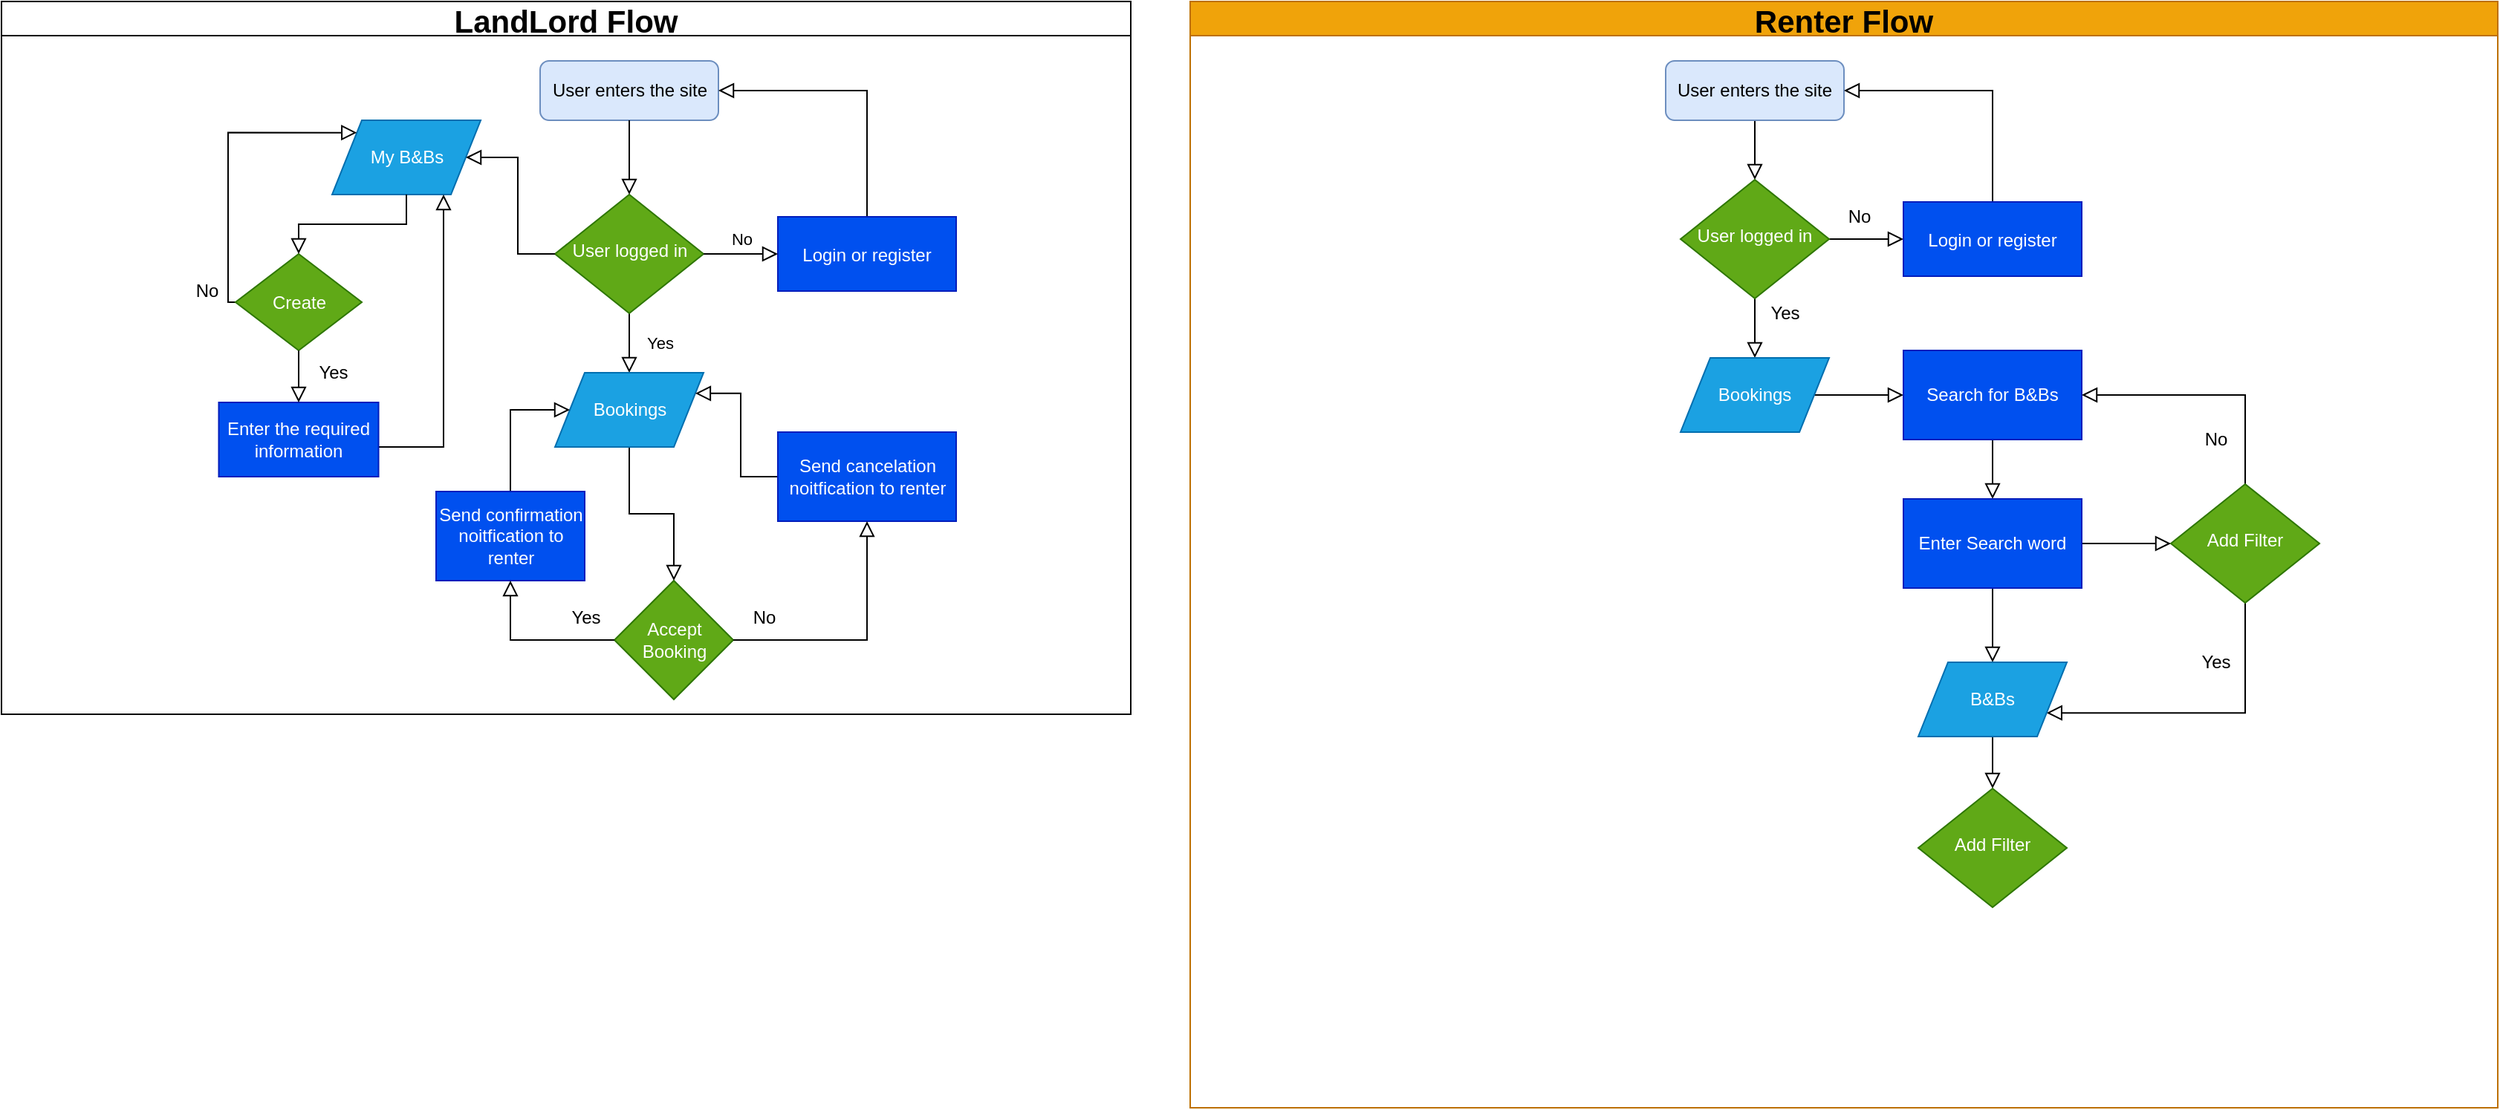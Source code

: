 <mxfile version="20.7.4" type="device"><diagram id="C5RBs43oDa-KdzZeNtuy" name="Page-1"><mxGraphModel dx="1851" dy="603" grid="1" gridSize="10" guides="1" tooltips="1" connect="1" arrows="1" fold="1" page="1" pageScale="1" pageWidth="827" pageHeight="1169" math="0" shadow="0"><root><mxCell id="WIyWlLk6GJQsqaUBKTNV-0"/><mxCell id="WIyWlLk6GJQsqaUBKTNV-1" parent="WIyWlLk6GJQsqaUBKTNV-0"/><mxCell id="ykLV4kivRGkSnxYYmfuk-60" value="LandLord Flow" style="swimlane;fontFamily=Helvetica;fontSize=21;fontColor=default;html=0;" vertex="1" parent="WIyWlLk6GJQsqaUBKTNV-1"><mxGeometry x="-140" y="15" width="760" height="480" as="geometry"/></mxCell><mxCell id="WIyWlLk6GJQsqaUBKTNV-3" value="User enters the site" style="rounded=1;whiteSpace=wrap;html=1;fontSize=12;glass=0;strokeWidth=1;shadow=0;fillColor=#dae8fc;strokeColor=#6c8ebf;" parent="ykLV4kivRGkSnxYYmfuk-60" vertex="1"><mxGeometry x="362.5" y="40" width="120" height="40" as="geometry"/></mxCell><mxCell id="WIyWlLk6GJQsqaUBKTNV-4" value="Yes" style="rounded=0;html=1;jettySize=auto;orthogonalLoop=1;fontSize=11;endArrow=block;endFill=0;endSize=8;strokeWidth=1;shadow=0;labelBackgroundColor=none;edgeStyle=orthogonalEdgeStyle;" parent="ykLV4kivRGkSnxYYmfuk-60" source="WIyWlLk6GJQsqaUBKTNV-6" edge="1"><mxGeometry y="20" relative="1" as="geometry"><mxPoint as="offset"/><mxPoint x="422.5" y="250.0" as="targetPoint"/></mxGeometry></mxCell><mxCell id="WIyWlLk6GJQsqaUBKTNV-6" value="User logged in" style="rhombus;whiteSpace=wrap;html=1;shadow=0;fontFamily=Helvetica;fontSize=12;align=center;strokeWidth=1;spacing=6;spacingTop=-4;fillColor=#60a917;fontColor=#ffffff;strokeColor=#2D7600;" parent="ykLV4kivRGkSnxYYmfuk-60" vertex="1"><mxGeometry x="372.5" y="130" width="100" height="80" as="geometry"/></mxCell><mxCell id="WIyWlLk6GJQsqaUBKTNV-2" value="" style="rounded=0;html=1;jettySize=auto;orthogonalLoop=1;fontSize=11;endArrow=block;endFill=0;endSize=8;strokeWidth=1;shadow=0;labelBackgroundColor=none;edgeStyle=orthogonalEdgeStyle;" parent="ykLV4kivRGkSnxYYmfuk-60" source="WIyWlLk6GJQsqaUBKTNV-3" target="WIyWlLk6GJQsqaUBKTNV-6" edge="1"><mxGeometry relative="1" as="geometry"/></mxCell><mxCell id="ykLV4kivRGkSnxYYmfuk-0" style="edgeStyle=orthogonalEdgeStyle;rounded=0;orthogonalLoop=1;jettySize=auto;html=1;entryX=1;entryY=0.5;entryDx=0;entryDy=0;endArrow=block;endFill=0;startSize=6;endSize=8;exitX=0.5;exitY=0;exitDx=0;exitDy=0;" edge="1" parent="ykLV4kivRGkSnxYYmfuk-60" source="ykLV4kivRGkSnxYYmfuk-16" target="WIyWlLk6GJQsqaUBKTNV-3"><mxGeometry relative="1" as="geometry"><mxPoint x="582.5" y="150" as="sourcePoint"/><Array as="points"><mxPoint x="582.5" y="160"/><mxPoint x="582.5" y="60"/></Array></mxGeometry></mxCell><mxCell id="ykLV4kivRGkSnxYYmfuk-12" value="Accept Booking" style="rhombus;whiteSpace=wrap;html=1;fillColor=#60a917;fontColor=#ffffff;strokeColor=#2D7600;" vertex="1" parent="ykLV4kivRGkSnxYYmfuk-60"><mxGeometry x="412.5" y="390" width="80" height="80" as="geometry"/></mxCell><mxCell id="ykLV4kivRGkSnxYYmfuk-16" value="Login or register" style="rounded=0;fillColor=#0050ef;fontColor=#ffffff;strokeColor=#001DBC;imageAspect=1;" vertex="1" parent="ykLV4kivRGkSnxYYmfuk-60"><mxGeometry x="522.5" y="145" width="120" height="50" as="geometry"/></mxCell><mxCell id="WIyWlLk6GJQsqaUBKTNV-5" value="No" style="edgeStyle=orthogonalEdgeStyle;rounded=0;html=1;jettySize=auto;orthogonalLoop=1;fontSize=11;endArrow=block;endFill=0;endSize=8;strokeWidth=1;shadow=0;labelBackgroundColor=none;entryX=0;entryY=0.5;entryDx=0;entryDy=0;" parent="ykLV4kivRGkSnxYYmfuk-60" source="WIyWlLk6GJQsqaUBKTNV-6" target="ykLV4kivRGkSnxYYmfuk-16" edge="1"><mxGeometry y="10" relative="1" as="geometry"><mxPoint as="offset"/><mxPoint x="522.5" y="170" as="targetPoint"/></mxGeometry></mxCell><mxCell id="ykLV4kivRGkSnxYYmfuk-26" value="Yes" style="text;html=1;align=center;verticalAlign=middle;resizable=0;points=[];autosize=1;strokeColor=none;fillColor=none;" vertex="1" parent="ykLV4kivRGkSnxYYmfuk-60"><mxGeometry x="372.5" y="400" width="40" height="30" as="geometry"/></mxCell><mxCell id="ykLV4kivRGkSnxYYmfuk-30" style="edgeStyle=orthogonalEdgeStyle;rounded=0;orthogonalLoop=1;jettySize=auto;html=1;entryX=0.5;entryY=0;entryDx=0;entryDy=0;endArrow=block;endFill=0;startSize=6;endSize=8;" edge="1" parent="ykLV4kivRGkSnxYYmfuk-60" source="ykLV4kivRGkSnxYYmfuk-28" target="ykLV4kivRGkSnxYYmfuk-12"><mxGeometry relative="1" as="geometry"/></mxCell><mxCell id="ykLV4kivRGkSnxYYmfuk-28" value="Bookings" style="shape=parallelogram;perimeter=parallelogramPerimeter;whiteSpace=wrap;html=1;fixedSize=1;fillColor=#1ba1e2;fontColor=#ffffff;strokeColor=#006EAF;" vertex="1" parent="ykLV4kivRGkSnxYYmfuk-60"><mxGeometry x="372.5" y="250" width="100" height="50" as="geometry"/></mxCell><mxCell id="ykLV4kivRGkSnxYYmfuk-35" value="No" style="text;html=1;align=center;verticalAlign=middle;resizable=0;points=[];autosize=1;strokeColor=none;fillColor=none;fontSize=12;" vertex="1" parent="ykLV4kivRGkSnxYYmfuk-60"><mxGeometry x="492.5" y="400" width="40" height="30" as="geometry"/></mxCell><mxCell id="ykLV4kivRGkSnxYYmfuk-38" style="edgeStyle=orthogonalEdgeStyle;rounded=0;orthogonalLoop=1;jettySize=auto;html=1;entryX=1;entryY=0.25;entryDx=0;entryDy=0;fontSize=12;endArrow=block;endFill=0;startSize=6;endSize=8;" edge="1" parent="ykLV4kivRGkSnxYYmfuk-60" source="ykLV4kivRGkSnxYYmfuk-36" target="ykLV4kivRGkSnxYYmfuk-28"><mxGeometry relative="1" as="geometry"/></mxCell><mxCell id="ykLV4kivRGkSnxYYmfuk-36" value="Send cancelation noitfication to renter" style="rounded=0;whiteSpace=wrap;html=1;fontSize=12;fillColor=#0050ef;strokeColor=#001DBC;fontColor=#ffffff;" vertex="1" parent="ykLV4kivRGkSnxYYmfuk-60"><mxGeometry x="522.5" y="290" width="120" height="60" as="geometry"/></mxCell><mxCell id="ykLV4kivRGkSnxYYmfuk-37" style="edgeStyle=orthogonalEdgeStyle;rounded=0;orthogonalLoop=1;jettySize=auto;html=1;entryX=0.5;entryY=1;entryDx=0;entryDy=0;fontSize=12;endArrow=block;endFill=0;startSize=6;endSize=8;" edge="1" parent="ykLV4kivRGkSnxYYmfuk-60" source="ykLV4kivRGkSnxYYmfuk-12" target="ykLV4kivRGkSnxYYmfuk-36"><mxGeometry relative="1" as="geometry"/></mxCell><mxCell id="ykLV4kivRGkSnxYYmfuk-40" style="edgeStyle=orthogonalEdgeStyle;rounded=0;orthogonalLoop=1;jettySize=auto;html=1;entryX=0;entryY=0.5;entryDx=0;entryDy=0;fontSize=12;endArrow=block;endFill=0;startSize=6;endSize=8;" edge="1" parent="ykLV4kivRGkSnxYYmfuk-60" source="ykLV4kivRGkSnxYYmfuk-39" target="ykLV4kivRGkSnxYYmfuk-28"><mxGeometry relative="1" as="geometry"><Array as="points"><mxPoint x="342.5" y="275"/></Array></mxGeometry></mxCell><mxCell id="ykLV4kivRGkSnxYYmfuk-39" value="Send confirmation noitfication to renter" style="rounded=0;whiteSpace=wrap;html=1;fontSize=12;fillColor=#0050ef;strokeColor=#001DBC;fontColor=#ffffff;" vertex="1" parent="ykLV4kivRGkSnxYYmfuk-60"><mxGeometry x="292.5" y="330" width="100" height="60" as="geometry"/></mxCell><mxCell id="ykLV4kivRGkSnxYYmfuk-41" style="edgeStyle=orthogonalEdgeStyle;rounded=0;orthogonalLoop=1;jettySize=auto;html=1;entryX=0.5;entryY=1;entryDx=0;entryDy=0;fontSize=12;endArrow=block;endFill=0;startSize=6;endSize=8;" edge="1" parent="ykLV4kivRGkSnxYYmfuk-60" source="ykLV4kivRGkSnxYYmfuk-12" target="ykLV4kivRGkSnxYYmfuk-39"><mxGeometry relative="1" as="geometry"/></mxCell><mxCell id="ykLV4kivRGkSnxYYmfuk-44" value="My B&amp;amp;Bs" style="shape=parallelogram;perimeter=parallelogramPerimeter;whiteSpace=wrap;html=1;fixedSize=1;fillColor=#1ba1e2;fontColor=#ffffff;strokeColor=#006EAF;" vertex="1" parent="ykLV4kivRGkSnxYYmfuk-60"><mxGeometry x="222.5" y="80" width="100" height="50" as="geometry"/></mxCell><mxCell id="ykLV4kivRGkSnxYYmfuk-46" style="edgeStyle=orthogonalEdgeStyle;shape=connector;rounded=0;orthogonalLoop=1;jettySize=auto;html=1;entryX=1;entryY=0.5;entryDx=0;entryDy=0;labelBackgroundColor=default;strokeColor=default;fontFamily=Helvetica;fontSize=12;fontColor=default;endArrow=block;endFill=0;startSize=6;endSize=8;" edge="1" parent="ykLV4kivRGkSnxYYmfuk-60" source="WIyWlLk6GJQsqaUBKTNV-6" target="ykLV4kivRGkSnxYYmfuk-44"><mxGeometry relative="1" as="geometry"/></mxCell><mxCell id="ykLV4kivRGkSnxYYmfuk-55" style="edgeStyle=orthogonalEdgeStyle;shape=connector;rounded=0;orthogonalLoop=1;jettySize=auto;html=1;labelBackgroundColor=default;strokeColor=default;fontFamily=Helvetica;fontSize=12;fontColor=default;endArrow=block;endFill=0;startSize=6;endSize=8;entryX=0;entryY=0;entryDx=0;entryDy=0;" edge="1" parent="ykLV4kivRGkSnxYYmfuk-60" source="ykLV4kivRGkSnxYYmfuk-47" target="ykLV4kivRGkSnxYYmfuk-44"><mxGeometry relative="1" as="geometry"><mxPoint x="122.5" y="90" as="targetPoint"/><Array as="points"><mxPoint x="152.5" y="202"/><mxPoint x="152.5" y="88"/></Array></mxGeometry></mxCell><mxCell id="ykLV4kivRGkSnxYYmfuk-47" value="Create" style="rhombus;whiteSpace=wrap;html=1;fontFamily=Helvetica;fontSize=12;fontColor=#ffffff;fillColor=#60a917;strokeColor=#2D7600;" vertex="1" parent="ykLV4kivRGkSnxYYmfuk-60"><mxGeometry x="157.5" y="170" width="85" height="65" as="geometry"/></mxCell><mxCell id="ykLV4kivRGkSnxYYmfuk-48" style="edgeStyle=orthogonalEdgeStyle;shape=connector;rounded=0;orthogonalLoop=1;jettySize=auto;html=1;entryX=0.5;entryY=0;entryDx=0;entryDy=0;labelBackgroundColor=default;strokeColor=default;fontFamily=Helvetica;fontSize=12;fontColor=default;endArrow=block;endFill=0;startSize=6;endSize=8;" edge="1" parent="ykLV4kivRGkSnxYYmfuk-60" source="ykLV4kivRGkSnxYYmfuk-44" target="ykLV4kivRGkSnxYYmfuk-47"><mxGeometry relative="1" as="geometry"/></mxCell><mxCell id="ykLV4kivRGkSnxYYmfuk-58" style="edgeStyle=orthogonalEdgeStyle;shape=connector;rounded=0;orthogonalLoop=1;jettySize=auto;html=1;entryX=0.75;entryY=1;entryDx=0;entryDy=0;labelBackgroundColor=default;strokeColor=default;fontFamily=Helvetica;fontSize=12;fontColor=default;endArrow=block;endFill=0;startSize=6;endSize=8;" edge="1" parent="ykLV4kivRGkSnxYYmfuk-60" source="ykLV4kivRGkSnxYYmfuk-49" target="ykLV4kivRGkSnxYYmfuk-44"><mxGeometry relative="1" as="geometry"><Array as="points"><mxPoint x="297.5" y="300"/></Array></mxGeometry></mxCell><mxCell id="ykLV4kivRGkSnxYYmfuk-49" value="Enter the required information" style="rounded=0;whiteSpace=wrap;html=1;fontFamily=Helvetica;fontSize=12;fontColor=#ffffff;fillColor=#0050ef;strokeColor=#001DBC;" vertex="1" parent="ykLV4kivRGkSnxYYmfuk-60"><mxGeometry x="146.25" y="270" width="107.5" height="50" as="geometry"/></mxCell><mxCell id="ykLV4kivRGkSnxYYmfuk-50" style="edgeStyle=orthogonalEdgeStyle;shape=connector;rounded=0;orthogonalLoop=1;jettySize=auto;html=1;entryX=0.5;entryY=0;entryDx=0;entryDy=0;labelBackgroundColor=default;strokeColor=default;fontFamily=Helvetica;fontSize=12;fontColor=default;endArrow=block;endFill=0;startSize=6;endSize=8;" edge="1" parent="ykLV4kivRGkSnxYYmfuk-60" source="ykLV4kivRGkSnxYYmfuk-47" target="ykLV4kivRGkSnxYYmfuk-49"><mxGeometry relative="1" as="geometry"/></mxCell><mxCell id="ykLV4kivRGkSnxYYmfuk-56" value="No" style="text;html=1;align=center;verticalAlign=middle;resizable=0;points=[];autosize=1;strokeColor=none;fillColor=none;fontSize=12;fontFamily=Helvetica;fontColor=default;" vertex="1" parent="ykLV4kivRGkSnxYYmfuk-60"><mxGeometry x="117.5" y="180" width="40" height="30" as="geometry"/></mxCell><mxCell id="ykLV4kivRGkSnxYYmfuk-57" value="Yes" style="text;html=1;align=center;verticalAlign=middle;resizable=0;points=[];autosize=1;strokeColor=none;fillColor=none;fontSize=12;fontFamily=Helvetica;fontColor=default;" vertex="1" parent="ykLV4kivRGkSnxYYmfuk-60"><mxGeometry x="202.5" y="235" width="40" height="30" as="geometry"/></mxCell><mxCell id="ykLV4kivRGkSnxYYmfuk-111" value="Renter Flow" style="swimlane;fontFamily=Helvetica;fontSize=21;fontColor=#000000;html=0;fillColor=#f0a30a;strokeColor=#BD7000;" vertex="1" parent="WIyWlLk6GJQsqaUBKTNV-1"><mxGeometry x="660" y="15" width="880" height="745" as="geometry"/></mxCell><mxCell id="ykLV4kivRGkSnxYYmfuk-143" style="edgeStyle=orthogonalEdgeStyle;shape=connector;rounded=0;orthogonalLoop=1;jettySize=auto;html=1;labelBackgroundColor=default;strokeColor=default;fontFamily=Helvetica;fontSize=21;fontColor=default;endArrow=block;endFill=0;startSize=6;endSize=8;" edge="1" parent="ykLV4kivRGkSnxYYmfuk-111" source="ykLV4kivRGkSnxYYmfuk-140" target="ykLV4kivRGkSnxYYmfuk-142"><mxGeometry relative="1" as="geometry"/></mxCell><mxCell id="ykLV4kivRGkSnxYYmfuk-140" value="User enters the site" style="rounded=1;whiteSpace=wrap;html=1;fontSize=12;glass=0;strokeWidth=1;shadow=0;fillColor=#dae8fc;strokeColor=#6c8ebf;" vertex="1" parent="ykLV4kivRGkSnxYYmfuk-111"><mxGeometry x="320" y="40" width="120" height="40" as="geometry"/></mxCell><mxCell id="ykLV4kivRGkSnxYYmfuk-145" style="edgeStyle=orthogonalEdgeStyle;shape=connector;rounded=0;orthogonalLoop=1;jettySize=auto;html=1;labelBackgroundColor=default;strokeColor=default;fontFamily=Helvetica;fontSize=21;fontColor=default;endArrow=block;endFill=0;startSize=6;endSize=8;" edge="1" parent="ykLV4kivRGkSnxYYmfuk-111" source="ykLV4kivRGkSnxYYmfuk-142" target="ykLV4kivRGkSnxYYmfuk-144"><mxGeometry relative="1" as="geometry"/></mxCell><mxCell id="ykLV4kivRGkSnxYYmfuk-171" style="edgeStyle=orthogonalEdgeStyle;shape=connector;rounded=0;orthogonalLoop=1;jettySize=auto;html=1;labelBackgroundColor=default;strokeColor=default;fontFamily=Helvetica;fontSize=12;fontColor=default;endArrow=block;endFill=0;startSize=6;endSize=8;entryX=0.5;entryY=0;entryDx=0;entryDy=0;" edge="1" parent="ykLV4kivRGkSnxYYmfuk-111" source="ykLV4kivRGkSnxYYmfuk-142" target="ykLV4kivRGkSnxYYmfuk-172"><mxGeometry relative="1" as="geometry"><mxPoint x="380" y="235" as="targetPoint"/></mxGeometry></mxCell><mxCell id="ykLV4kivRGkSnxYYmfuk-142" value="User logged in" style="rhombus;whiteSpace=wrap;html=1;shadow=0;fontFamily=Helvetica;fontSize=12;align=center;strokeWidth=1;spacing=6;spacingTop=-4;fillColor=#60a917;fontColor=#ffffff;strokeColor=#2D7600;" vertex="1" parent="ykLV4kivRGkSnxYYmfuk-111"><mxGeometry x="330" y="120" width="100" height="80" as="geometry"/></mxCell><mxCell id="ykLV4kivRGkSnxYYmfuk-146" style="edgeStyle=orthogonalEdgeStyle;shape=connector;rounded=0;orthogonalLoop=1;jettySize=auto;html=1;entryX=1;entryY=0.5;entryDx=0;entryDy=0;labelBackgroundColor=default;strokeColor=default;fontFamily=Helvetica;fontSize=21;fontColor=default;endArrow=block;endFill=0;startSize=6;endSize=8;" edge="1" parent="ykLV4kivRGkSnxYYmfuk-111" source="ykLV4kivRGkSnxYYmfuk-144" target="ykLV4kivRGkSnxYYmfuk-140"><mxGeometry relative="1" as="geometry"><Array as="points"><mxPoint x="540" y="60"/></Array></mxGeometry></mxCell><mxCell id="ykLV4kivRGkSnxYYmfuk-144" value="Login or register" style="rounded=0;fillColor=#0050ef;fontColor=#ffffff;strokeColor=#001DBC;imageAspect=1;" vertex="1" parent="ykLV4kivRGkSnxYYmfuk-111"><mxGeometry x="480" y="135" width="120" height="50" as="geometry"/></mxCell><mxCell id="ykLV4kivRGkSnxYYmfuk-175" style="edgeStyle=orthogonalEdgeStyle;shape=connector;rounded=0;orthogonalLoop=1;jettySize=auto;html=1;labelBackgroundColor=default;strokeColor=default;fontFamily=Helvetica;fontSize=12;fontColor=default;endArrow=block;endFill=0;startSize=6;endSize=8;" edge="1" parent="ykLV4kivRGkSnxYYmfuk-111" source="ykLV4kivRGkSnxYYmfuk-172" target="ykLV4kivRGkSnxYYmfuk-174"><mxGeometry relative="1" as="geometry"/></mxCell><mxCell id="ykLV4kivRGkSnxYYmfuk-172" value="Bookings" style="shape=parallelogram;perimeter=parallelogramPerimeter;whiteSpace=wrap;html=1;fixedSize=1;fillColor=#1ba1e2;fontColor=#ffffff;strokeColor=#006EAF;" vertex="1" parent="ykLV4kivRGkSnxYYmfuk-111"><mxGeometry x="330" y="240" width="100" height="50" as="geometry"/></mxCell><mxCell id="ykLV4kivRGkSnxYYmfuk-178" style="edgeStyle=orthogonalEdgeStyle;shape=connector;rounded=0;orthogonalLoop=1;jettySize=auto;html=1;entryX=0.5;entryY=0;entryDx=0;entryDy=0;labelBackgroundColor=default;strokeColor=default;fontFamily=Helvetica;fontSize=12;fontColor=default;endArrow=block;endFill=0;startSize=6;endSize=8;" edge="1" parent="ykLV4kivRGkSnxYYmfuk-111" source="ykLV4kivRGkSnxYYmfuk-174" target="ykLV4kivRGkSnxYYmfuk-177"><mxGeometry relative="1" as="geometry"/></mxCell><mxCell id="ykLV4kivRGkSnxYYmfuk-174" value="Search for B&amp;amp;Bs" style="rounded=0;whiteSpace=wrap;html=1;fontFamily=Helvetica;fontSize=12;fontColor=#ffffff;fillColor=#0050ef;strokeColor=#001DBC;" vertex="1" parent="ykLV4kivRGkSnxYYmfuk-111"><mxGeometry x="480" y="235" width="120" height="60" as="geometry"/></mxCell><mxCell id="ykLV4kivRGkSnxYYmfuk-147" value="No" style="text;html=1;align=center;verticalAlign=middle;resizable=0;points=[];autosize=1;strokeColor=none;fillColor=none;fontSize=12;fontFamily=Helvetica;fontColor=default;" vertex="1" parent="ykLV4kivRGkSnxYYmfuk-111"><mxGeometry x="430" y="130" width="40" height="30" as="geometry"/></mxCell><mxCell id="ykLV4kivRGkSnxYYmfuk-176" value="Yes" style="text;html=1;align=center;verticalAlign=middle;resizable=0;points=[];autosize=1;strokeColor=none;fillColor=none;fontSize=12;fontFamily=Helvetica;fontColor=default;" vertex="1" parent="ykLV4kivRGkSnxYYmfuk-111"><mxGeometry x="380" y="195" width="40" height="30" as="geometry"/></mxCell><mxCell id="ykLV4kivRGkSnxYYmfuk-180" style="edgeStyle=orthogonalEdgeStyle;shape=connector;rounded=0;orthogonalLoop=1;jettySize=auto;html=1;labelBackgroundColor=default;strokeColor=default;fontFamily=Helvetica;fontSize=12;fontColor=default;endArrow=block;endFill=0;startSize=6;endSize=8;" edge="1" parent="ykLV4kivRGkSnxYYmfuk-111" source="ykLV4kivRGkSnxYYmfuk-177" target="ykLV4kivRGkSnxYYmfuk-179"><mxGeometry relative="1" as="geometry"/></mxCell><mxCell id="ykLV4kivRGkSnxYYmfuk-183" style="edgeStyle=orthogonalEdgeStyle;shape=connector;rounded=0;orthogonalLoop=1;jettySize=auto;html=1;entryX=0.5;entryY=0;entryDx=0;entryDy=0;labelBackgroundColor=default;strokeColor=default;fontFamily=Helvetica;fontSize=12;fontColor=default;endArrow=block;endFill=0;startSize=6;endSize=8;" edge="1" parent="ykLV4kivRGkSnxYYmfuk-111" source="ykLV4kivRGkSnxYYmfuk-177" target="ykLV4kivRGkSnxYYmfuk-181"><mxGeometry relative="1" as="geometry"/></mxCell><mxCell id="ykLV4kivRGkSnxYYmfuk-177" value="Enter Search word" style="rounded=0;whiteSpace=wrap;html=1;fontFamily=Helvetica;fontSize=12;fontColor=#ffffff;fillColor=#0050ef;strokeColor=#001DBC;" vertex="1" parent="ykLV4kivRGkSnxYYmfuk-111"><mxGeometry x="480" y="335" width="120" height="60" as="geometry"/></mxCell><mxCell id="ykLV4kivRGkSnxYYmfuk-182" style="edgeStyle=orthogonalEdgeStyle;shape=connector;rounded=0;orthogonalLoop=1;jettySize=auto;html=1;entryX=1;entryY=0.75;entryDx=0;entryDy=0;labelBackgroundColor=default;strokeColor=default;fontFamily=Helvetica;fontSize=12;fontColor=default;endArrow=block;endFill=0;startSize=6;endSize=8;" edge="1" parent="ykLV4kivRGkSnxYYmfuk-111" source="ykLV4kivRGkSnxYYmfuk-179" target="ykLV4kivRGkSnxYYmfuk-181"><mxGeometry relative="1" as="geometry"><Array as="points"><mxPoint x="710" y="479"/></Array></mxGeometry></mxCell><mxCell id="ykLV4kivRGkSnxYYmfuk-184" style="edgeStyle=orthogonalEdgeStyle;shape=connector;rounded=0;orthogonalLoop=1;jettySize=auto;html=1;entryX=1;entryY=0.5;entryDx=0;entryDy=0;labelBackgroundColor=default;strokeColor=default;fontFamily=Helvetica;fontSize=12;fontColor=default;endArrow=block;endFill=0;startSize=6;endSize=8;" edge="1" parent="ykLV4kivRGkSnxYYmfuk-111" source="ykLV4kivRGkSnxYYmfuk-179" target="ykLV4kivRGkSnxYYmfuk-174"><mxGeometry relative="1" as="geometry"><Array as="points"><mxPoint x="710" y="265"/></Array></mxGeometry></mxCell><mxCell id="ykLV4kivRGkSnxYYmfuk-179" value="Add Filter" style="rhombus;whiteSpace=wrap;html=1;shadow=0;fontFamily=Helvetica;fontSize=12;align=center;strokeWidth=1;spacing=6;spacingTop=-4;fillColor=#60a917;fontColor=#ffffff;strokeColor=#2D7600;" vertex="1" parent="ykLV4kivRGkSnxYYmfuk-111"><mxGeometry x="660" y="325" width="100" height="80" as="geometry"/></mxCell><mxCell id="ykLV4kivRGkSnxYYmfuk-188" style="edgeStyle=orthogonalEdgeStyle;shape=connector;rounded=0;orthogonalLoop=1;jettySize=auto;html=1;entryX=0.5;entryY=0;entryDx=0;entryDy=0;labelBackgroundColor=default;strokeColor=default;fontFamily=Helvetica;fontSize=12;fontColor=default;endArrow=block;endFill=0;startSize=6;endSize=8;" edge="1" parent="ykLV4kivRGkSnxYYmfuk-111" source="ykLV4kivRGkSnxYYmfuk-181" target="ykLV4kivRGkSnxYYmfuk-187"><mxGeometry relative="1" as="geometry"/></mxCell><mxCell id="ykLV4kivRGkSnxYYmfuk-181" value="B&amp;amp;Bs" style="shape=parallelogram;perimeter=parallelogramPerimeter;whiteSpace=wrap;html=1;fixedSize=1;fillColor=#1ba1e2;fontColor=#ffffff;strokeColor=#006EAF;" vertex="1" parent="ykLV4kivRGkSnxYYmfuk-111"><mxGeometry x="490" y="445" width="100" height="50" as="geometry"/></mxCell><mxCell id="ykLV4kivRGkSnxYYmfuk-186" value="No" style="text;html=1;align=center;verticalAlign=middle;resizable=0;points=[];autosize=1;strokeColor=none;fillColor=none;fontSize=12;fontFamily=Helvetica;fontColor=default;" vertex="1" parent="ykLV4kivRGkSnxYYmfuk-111"><mxGeometry x="670" y="280" width="40" height="30" as="geometry"/></mxCell><mxCell id="ykLV4kivRGkSnxYYmfuk-187" value="Add Filter" style="rhombus;whiteSpace=wrap;html=1;shadow=0;fontFamily=Helvetica;fontSize=12;align=center;strokeWidth=1;spacing=6;spacingTop=-4;fillColor=#60a917;fontColor=#ffffff;strokeColor=#2D7600;" vertex="1" parent="ykLV4kivRGkSnxYYmfuk-111"><mxGeometry x="490" y="530" width="100" height="80" as="geometry"/></mxCell><mxCell id="ykLV4kivRGkSnxYYmfuk-185" value="Yes" style="text;html=1;align=center;verticalAlign=middle;resizable=0;points=[];autosize=1;strokeColor=none;fillColor=none;fontSize=12;fontFamily=Helvetica;fontColor=default;" vertex="1" parent="WIyWlLk6GJQsqaUBKTNV-1"><mxGeometry x="1330" y="445" width="40" height="30" as="geometry"/></mxCell></root></mxGraphModel></diagram></mxfile>